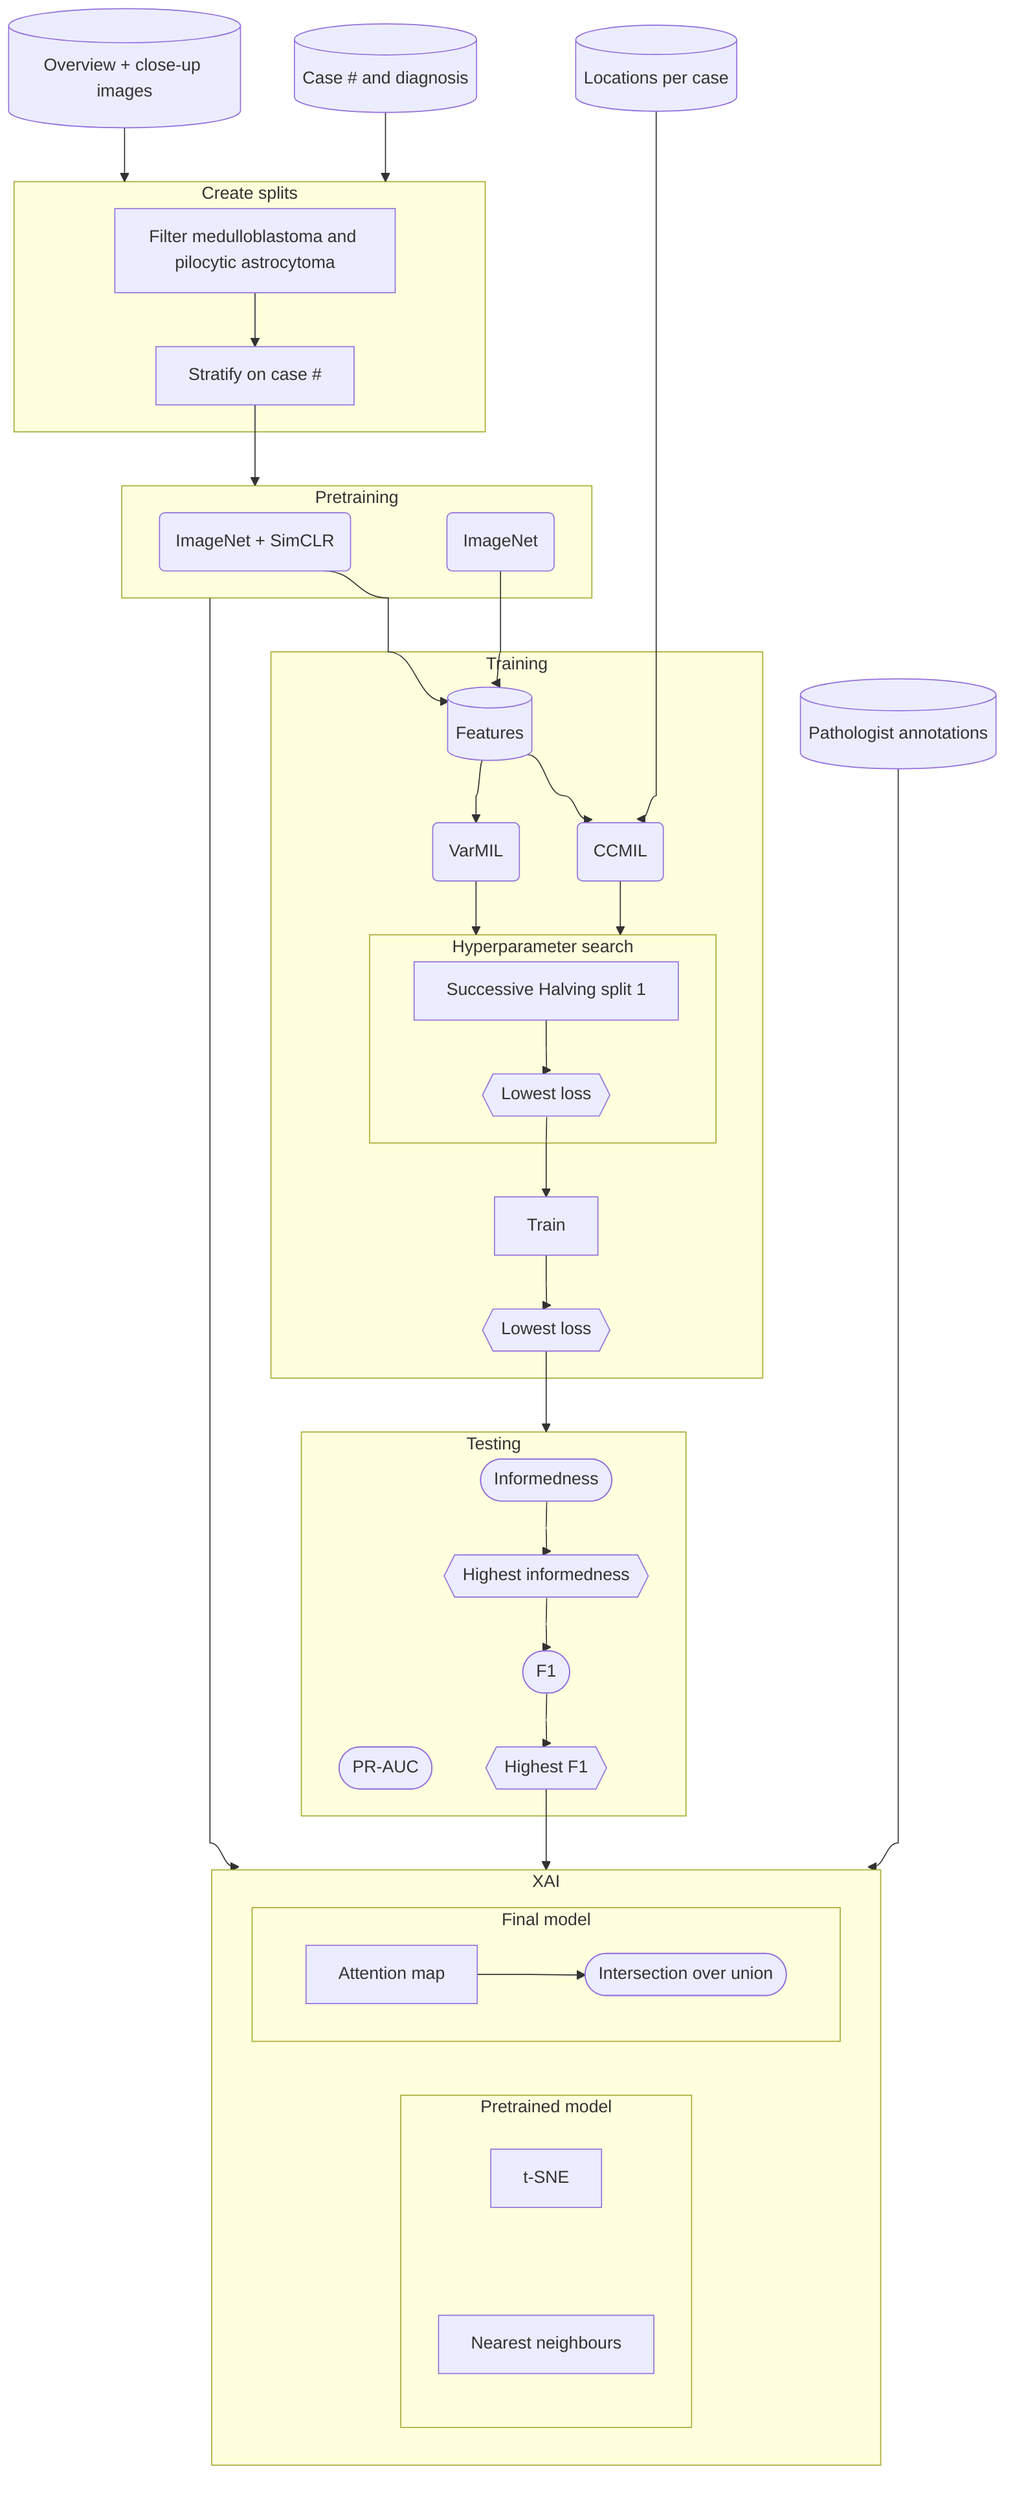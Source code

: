 %%{init: {'theme': 'default', "flowchart" : { "curve" : "bumpX" } } }%%

flowchart TD
    images[(Overview + close-up images)]
    targets[(Case # and diagnosis)]
    cc[(Locations per case)]
    annotations[(Pathologist annotations)]

    subgraph splits[Create splits]
        filter_data[Filter medulloblastoma and pilocytic astrocytoma]

        create_splits[Stratify on case #]

        filter_data --> create_splits
    end

    subgraph pretraining[Pretraining]
        SimCLR(ImageNet + SimCLR)
        ImageNet(ImageNet)
    end

    subgraph train[Training]
        features[(Features)]

        subgraph hps[Hyperparameter search]
            sh[Successive Halving split 1]

            sh_bv{{Lowest loss}}

            sh --> sh_bv
        end

        VarMIL(VarMIL)
        CCMIL(CCMIL)

        train_bv{{Lowest loss}}

        features --> VarMIL & CCMIL

        VarMIL & CCMIL --> hps

        sh_bv --> train_with_conf[Train]

        train_with_conf --> train_bv
    end

    subgraph test[Testing]
        inf([Informedness])
        best_inf{{Highest informedness}}
        F1([F1])
        PRAUC([PR-AUC])

        best_model{{Highest F1}}

        inf --> best_inf --> F1
        F1 --> best_model

        PRAUC
    end

    subgraph xai[XAI]
        subgraph pretrained_model[Pretrained model]
            tsne[t-SNE]
            nn[Nearest neighbours]
            tsne ~~~ nn
        end

        subgraph final[Final model]
            direction LR
            A[Attention map]
            IoU([Intersection over union])
            A --> IoU
        end
    end

    create_splits --> pretraining
    images & targets --> splits
    SimCLR & ImageNet --> features
    pretraining --> xai
    train_bv --> test
    best_model --> xai
    annotations ---------------> xai
    cc ------> CCMIL